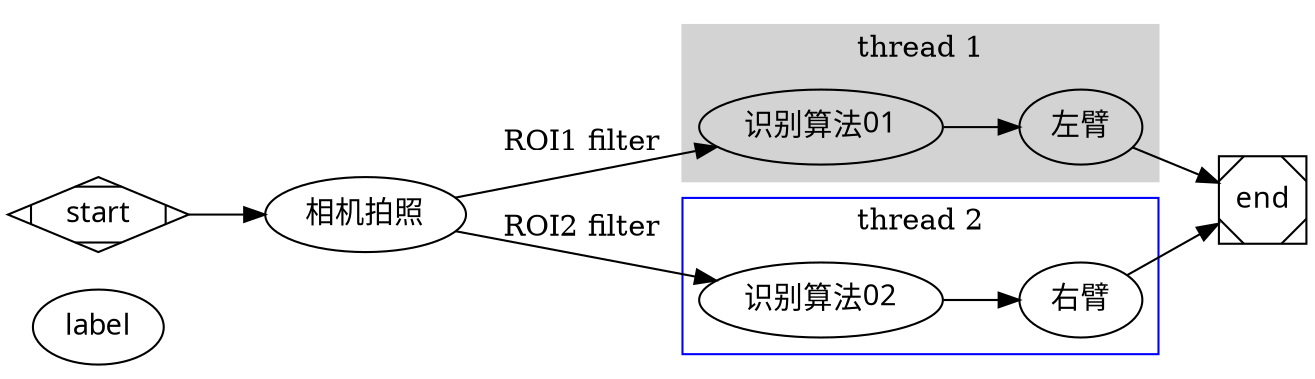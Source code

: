 digraph G {
    rankdir="LR";

    node [fontname="SimHei"]
    label [fontname="SimHei"]
    
    sensor [label="相机拍照"]
    
    algo01 [label="识别算法01"]
    algo02 [label="识别算法02"]
    
    robot01 [label="左臂"]
    robot02 [label="右臂"]
    
    subgraph cluster_0 {
        style=filled;
        color=lightgrey;
        node [style=filled,color=white];
        algo01-> robot01;
        label = "thread 1";
    }

    subgraph cluster_1 {
        node [style=filled];
        algo02 -> robot02;
        label = "thread 2";
        color=blue
    }
    start -> sensor;
    sensor -> algo01[label="ROI1 filter"];
    sensor -> algo02[label="ROI2 filter"];
    robot01 -> end;
    robot02 -> end;

    start [shape=Mdiamond];
    end [shape=Msquare];
}